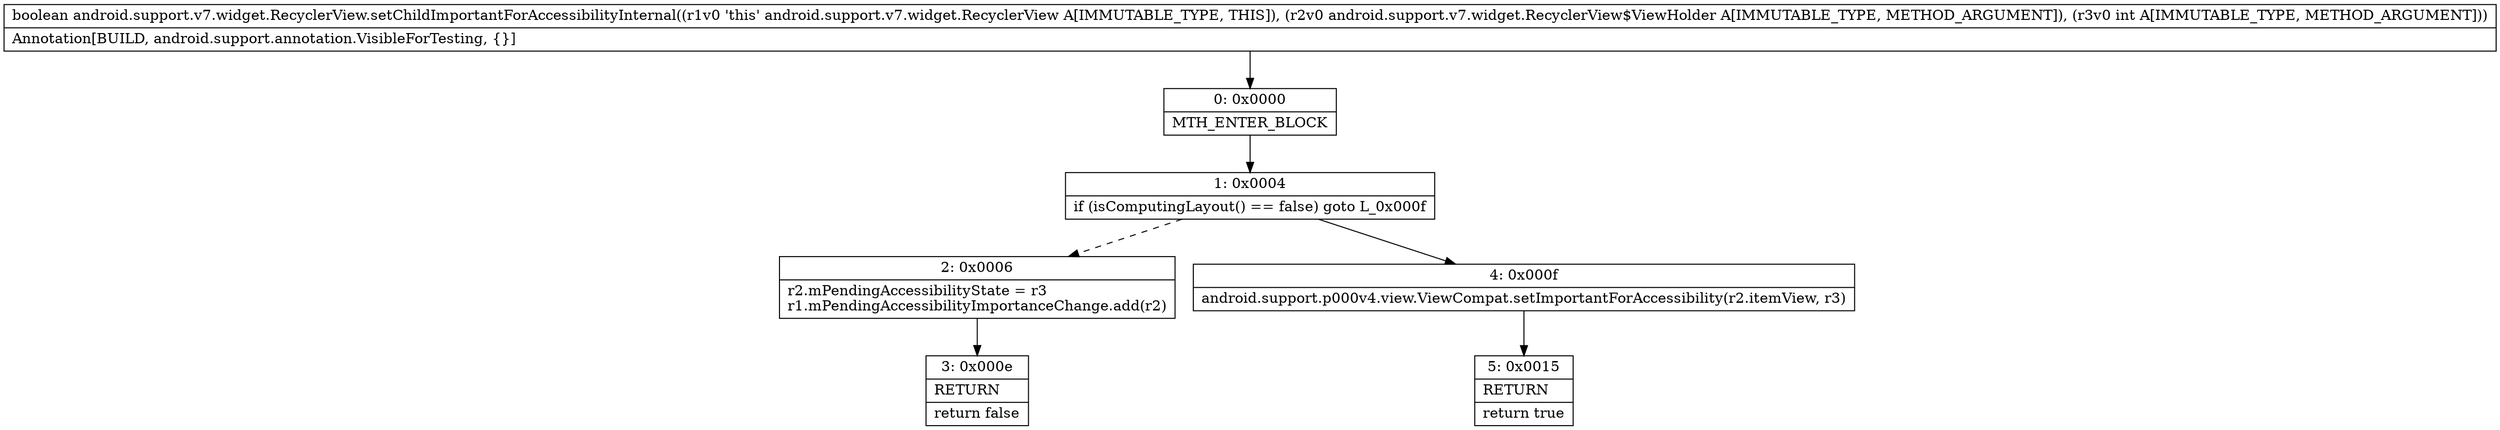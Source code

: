 digraph "CFG forandroid.support.v7.widget.RecyclerView.setChildImportantForAccessibilityInternal(Landroid\/support\/v7\/widget\/RecyclerView$ViewHolder;I)Z" {
Node_0 [shape=record,label="{0\:\ 0x0000|MTH_ENTER_BLOCK\l}"];
Node_1 [shape=record,label="{1\:\ 0x0004|if (isComputingLayout() == false) goto L_0x000f\l}"];
Node_2 [shape=record,label="{2\:\ 0x0006|r2.mPendingAccessibilityState = r3\lr1.mPendingAccessibilityImportanceChange.add(r2)\l}"];
Node_3 [shape=record,label="{3\:\ 0x000e|RETURN\l|return false\l}"];
Node_4 [shape=record,label="{4\:\ 0x000f|android.support.p000v4.view.ViewCompat.setImportantForAccessibility(r2.itemView, r3)\l}"];
Node_5 [shape=record,label="{5\:\ 0x0015|RETURN\l|return true\l}"];
MethodNode[shape=record,label="{boolean android.support.v7.widget.RecyclerView.setChildImportantForAccessibilityInternal((r1v0 'this' android.support.v7.widget.RecyclerView A[IMMUTABLE_TYPE, THIS]), (r2v0 android.support.v7.widget.RecyclerView$ViewHolder A[IMMUTABLE_TYPE, METHOD_ARGUMENT]), (r3v0 int A[IMMUTABLE_TYPE, METHOD_ARGUMENT]))  | Annotation[BUILD, android.support.annotation.VisibleForTesting, \{\}]\l}"];
MethodNode -> Node_0;
Node_0 -> Node_1;
Node_1 -> Node_2[style=dashed];
Node_1 -> Node_4;
Node_2 -> Node_3;
Node_4 -> Node_5;
}

